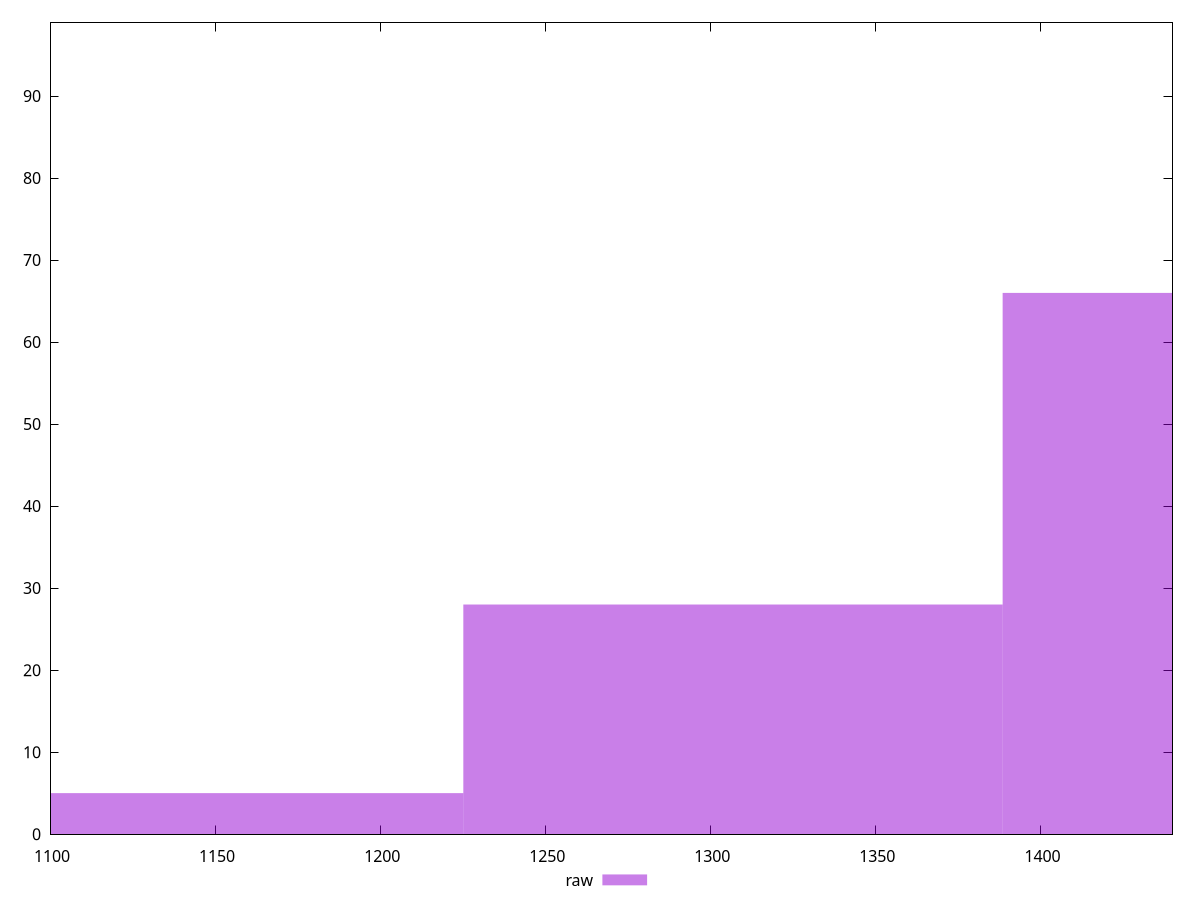 reset

$raw <<EOF
1470.233125311215 66
1306.8738891655244 28
1143.5146530198338 5
EOF

set key outside below
set boxwidth 163.35923614569055
set xrange [1100:1440]
set yrange [0:99]
set trange [0:99]
set style fill transparent solid 0.5 noborder
set terminal svg size 640, 490 enhanced background rgb 'white'
set output "reports/report_00030_2021-02-24T20-42-31.540Z/uses-http2/samples/card/raw/histogram.svg"

plot $raw title "raw" with boxes

reset
